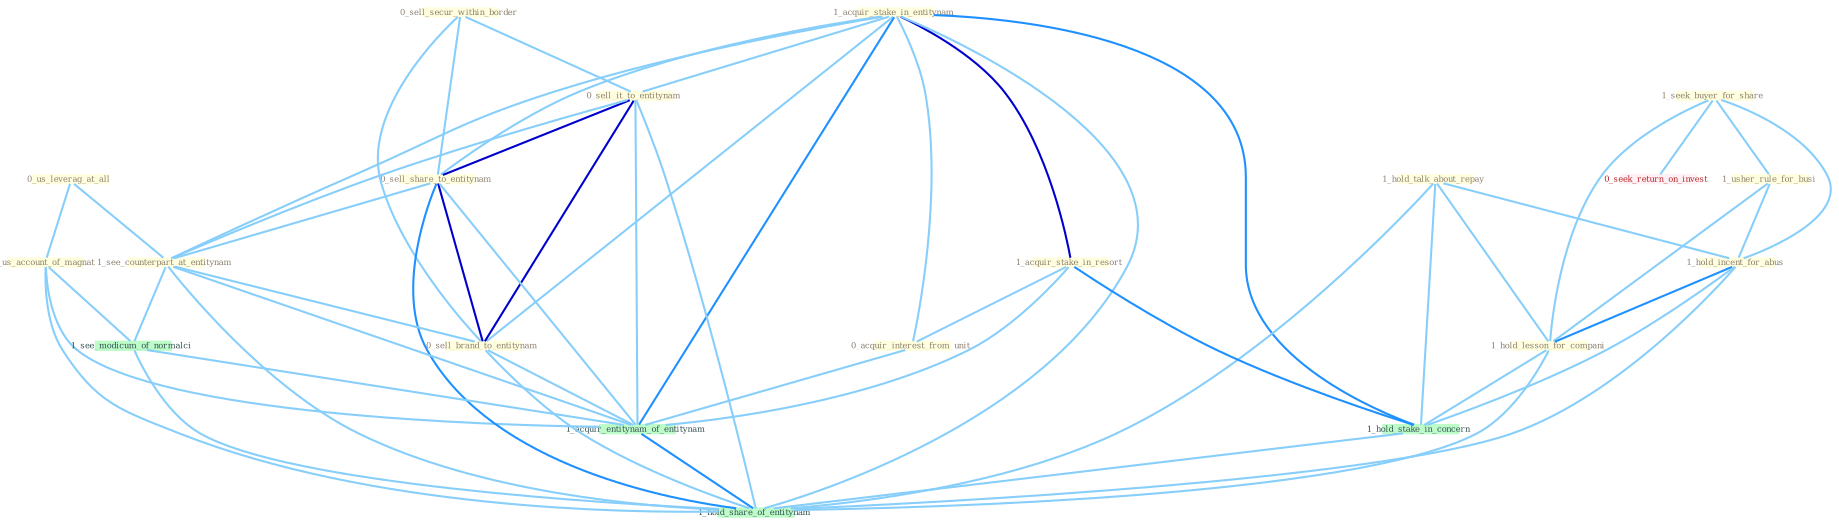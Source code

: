 Graph G{ 
    node
    [shape=polygon,style=filled,width=.5,height=.06,color="#BDFCC9",fixedsize=true,fontsize=4,
    fontcolor="#2f4f4f"];
    {node
    [color="#ffffe0", fontcolor="#8b7d6b"] "1_seek_buyer_for_share " "0_sell_secur_within_border " "1_acquir_stake_in_entitynam " "0_us_leverag_at_all " "1_us_account_of_magnat " "1_usher_rule_for_busi " "0_sell_it_to_entitynam " "1_hold_talk_about_repay " "0_sell_share_to_entitynam " "1_acquir_stake_in_resort " "1_hold_incent_for_abus " "1_hold_lesson_for_compani " "0_acquir_interest_from_unit " "1_see_counterpart_at_entitynam " "0_sell_brand_to_entitynam "}
{node [color="#fff0f5", fontcolor="#b22222"] "0_seek_return_on_invest "}
edge [color="#B0E2FF"];

	"1_seek_buyer_for_share " -- "1_usher_rule_for_busi " [w="1", color="#87cefa" ];
	"1_seek_buyer_for_share " -- "1_hold_incent_for_abus " [w="1", color="#87cefa" ];
	"1_seek_buyer_for_share " -- "1_hold_lesson_for_compani " [w="1", color="#87cefa" ];
	"1_seek_buyer_for_share " -- "0_seek_return_on_invest " [w="1", color="#87cefa" ];
	"0_sell_secur_within_border " -- "0_sell_it_to_entitynam " [w="1", color="#87cefa" ];
	"0_sell_secur_within_border " -- "0_sell_share_to_entitynam " [w="1", color="#87cefa" ];
	"0_sell_secur_within_border " -- "0_sell_brand_to_entitynam " [w="1", color="#87cefa" ];
	"1_acquir_stake_in_entitynam " -- "0_sell_it_to_entitynam " [w="1", color="#87cefa" ];
	"1_acquir_stake_in_entitynam " -- "0_sell_share_to_entitynam " [w="1", color="#87cefa" ];
	"1_acquir_stake_in_entitynam " -- "1_acquir_stake_in_resort " [w="3", color="#0000cd" , len=0.6];
	"1_acquir_stake_in_entitynam " -- "0_acquir_interest_from_unit " [w="1", color="#87cefa" ];
	"1_acquir_stake_in_entitynam " -- "1_see_counterpart_at_entitynam " [w="1", color="#87cefa" ];
	"1_acquir_stake_in_entitynam " -- "0_sell_brand_to_entitynam " [w="1", color="#87cefa" ];
	"1_acquir_stake_in_entitynam " -- "1_hold_stake_in_concern " [w="2", color="#1e90ff" , len=0.8];
	"1_acquir_stake_in_entitynam " -- "1_acquir_entitynam_of_entitynam " [w="2", color="#1e90ff" , len=0.8];
	"1_acquir_stake_in_entitynam " -- "1_hold_share_of_entitynam " [w="1", color="#87cefa" ];
	"0_us_leverag_at_all " -- "1_us_account_of_magnat " [w="1", color="#87cefa" ];
	"0_us_leverag_at_all " -- "1_see_counterpart_at_entitynam " [w="1", color="#87cefa" ];
	"1_us_account_of_magnat " -- "1_see_modicum_of_normalci " [w="1", color="#87cefa" ];
	"1_us_account_of_magnat " -- "1_acquir_entitynam_of_entitynam " [w="1", color="#87cefa" ];
	"1_us_account_of_magnat " -- "1_hold_share_of_entitynam " [w="1", color="#87cefa" ];
	"1_usher_rule_for_busi " -- "1_hold_incent_for_abus " [w="1", color="#87cefa" ];
	"1_usher_rule_for_busi " -- "1_hold_lesson_for_compani " [w="1", color="#87cefa" ];
	"0_sell_it_to_entitynam " -- "0_sell_share_to_entitynam " [w="3", color="#0000cd" , len=0.6];
	"0_sell_it_to_entitynam " -- "1_see_counterpart_at_entitynam " [w="1", color="#87cefa" ];
	"0_sell_it_to_entitynam " -- "0_sell_brand_to_entitynam " [w="3", color="#0000cd" , len=0.6];
	"0_sell_it_to_entitynam " -- "1_acquir_entitynam_of_entitynam " [w="1", color="#87cefa" ];
	"0_sell_it_to_entitynam " -- "1_hold_share_of_entitynam " [w="1", color="#87cefa" ];
	"1_hold_talk_about_repay " -- "1_hold_incent_for_abus " [w="1", color="#87cefa" ];
	"1_hold_talk_about_repay " -- "1_hold_lesson_for_compani " [w="1", color="#87cefa" ];
	"1_hold_talk_about_repay " -- "1_hold_stake_in_concern " [w="1", color="#87cefa" ];
	"1_hold_talk_about_repay " -- "1_hold_share_of_entitynam " [w="1", color="#87cefa" ];
	"0_sell_share_to_entitynam " -- "1_see_counterpart_at_entitynam " [w="1", color="#87cefa" ];
	"0_sell_share_to_entitynam " -- "0_sell_brand_to_entitynam " [w="3", color="#0000cd" , len=0.6];
	"0_sell_share_to_entitynam " -- "1_acquir_entitynam_of_entitynam " [w="1", color="#87cefa" ];
	"0_sell_share_to_entitynam " -- "1_hold_share_of_entitynam " [w="2", color="#1e90ff" , len=0.8];
	"1_acquir_stake_in_resort " -- "0_acquir_interest_from_unit " [w="1", color="#87cefa" ];
	"1_acquir_stake_in_resort " -- "1_hold_stake_in_concern " [w="2", color="#1e90ff" , len=0.8];
	"1_acquir_stake_in_resort " -- "1_acquir_entitynam_of_entitynam " [w="1", color="#87cefa" ];
	"1_hold_incent_for_abus " -- "1_hold_lesson_for_compani " [w="2", color="#1e90ff" , len=0.8];
	"1_hold_incent_for_abus " -- "1_hold_stake_in_concern " [w="1", color="#87cefa" ];
	"1_hold_incent_for_abus " -- "1_hold_share_of_entitynam " [w="1", color="#87cefa" ];
	"1_hold_lesson_for_compani " -- "1_hold_stake_in_concern " [w="1", color="#87cefa" ];
	"1_hold_lesson_for_compani " -- "1_hold_share_of_entitynam " [w="1", color="#87cefa" ];
	"0_acquir_interest_from_unit " -- "1_acquir_entitynam_of_entitynam " [w="1", color="#87cefa" ];
	"1_see_counterpart_at_entitynam " -- "0_sell_brand_to_entitynam " [w="1", color="#87cefa" ];
	"1_see_counterpart_at_entitynam " -- "1_see_modicum_of_normalci " [w="1", color="#87cefa" ];
	"1_see_counterpart_at_entitynam " -- "1_acquir_entitynam_of_entitynam " [w="1", color="#87cefa" ];
	"1_see_counterpart_at_entitynam " -- "1_hold_share_of_entitynam " [w="1", color="#87cefa" ];
	"0_sell_brand_to_entitynam " -- "1_acquir_entitynam_of_entitynam " [w="1", color="#87cefa" ];
	"0_sell_brand_to_entitynam " -- "1_hold_share_of_entitynam " [w="1", color="#87cefa" ];
	"1_hold_stake_in_concern " -- "1_hold_share_of_entitynam " [w="1", color="#87cefa" ];
	"1_see_modicum_of_normalci " -- "1_acquir_entitynam_of_entitynam " [w="1", color="#87cefa" ];
	"1_see_modicum_of_normalci " -- "1_hold_share_of_entitynam " [w="1", color="#87cefa" ];
	"1_acquir_entitynam_of_entitynam " -- "1_hold_share_of_entitynam " [w="2", color="#1e90ff" , len=0.8];
}